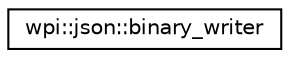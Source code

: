 digraph "Graphical Class Hierarchy"
{
  edge [fontname="Helvetica",fontsize="10",labelfontname="Helvetica",labelfontsize="10"];
  node [fontname="Helvetica",fontsize="10",shape=record];
  rankdir="LR";
  Node1 [label="wpi::json::binary_writer",height=0.2,width=0.4,color="black", fillcolor="white", style="filled",URL="$classjson_1_1binary__writer.html",tooltip="serialization to CBOR and MessagePack values "];
}
